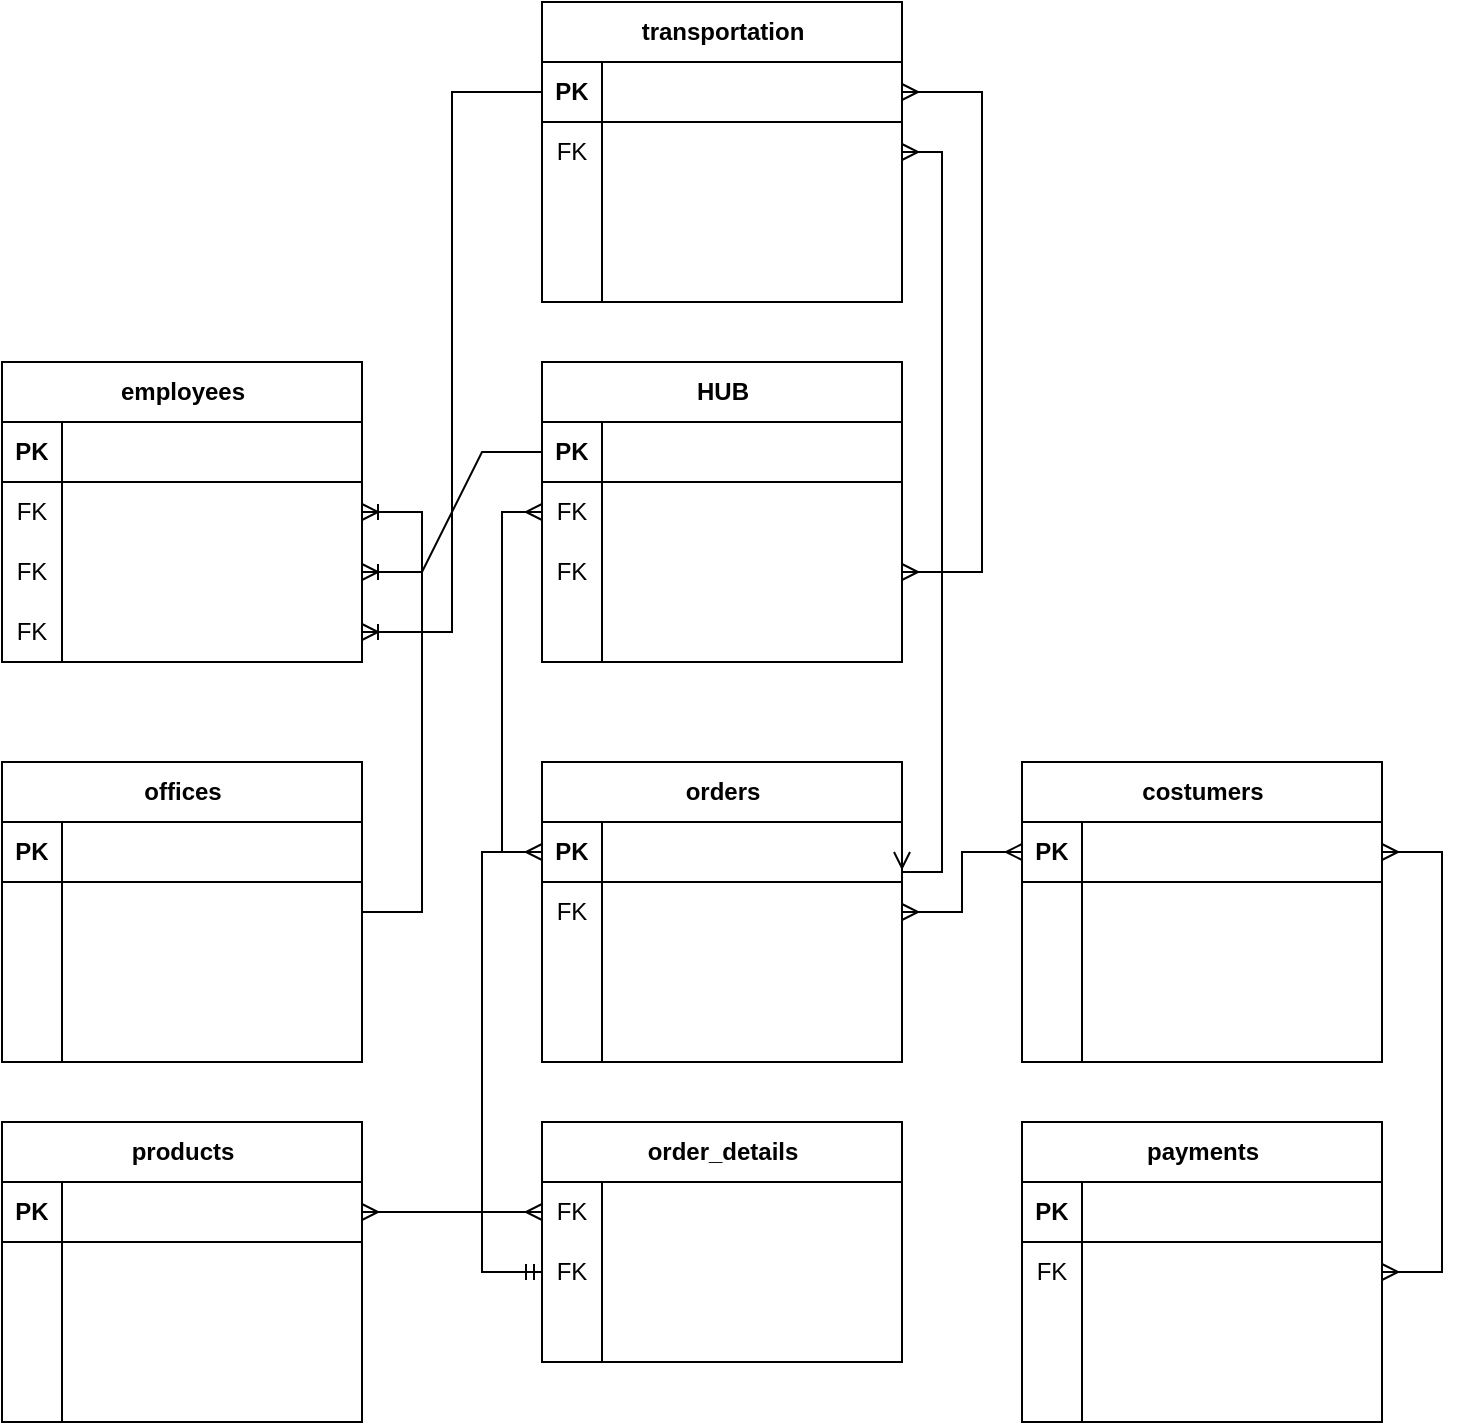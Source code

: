 <mxfile version="24.7.17" pages="7">
  <diagram name="Conceptual Data Models" id="kM39cvIR6S887FPFrlgq">
    <mxGraphModel dx="1245" dy="513" grid="1" gridSize="10" guides="1" tooltips="1" connect="1" arrows="1" fold="1" page="1" pageScale="1" pageWidth="1169" pageHeight="827" math="0" shadow="0">
      <root>
        <mxCell id="0" />
        <mxCell id="1" parent="0" />
        <mxCell id="NYUB3SwFvnzqJ9gMqgMH-1" value="products" style="shape=table;startSize=30;container=1;collapsible=1;childLayout=tableLayout;fixedRows=1;rowLines=0;fontStyle=1;align=center;resizeLast=1;html=1;" vertex="1" parent="1">
          <mxGeometry x="190" y="580" width="180" height="150" as="geometry" />
        </mxCell>
        <mxCell id="NYUB3SwFvnzqJ9gMqgMH-2" value="" style="shape=tableRow;horizontal=0;startSize=0;swimlaneHead=0;swimlaneBody=0;fillColor=none;collapsible=0;dropTarget=0;points=[[0,0.5],[1,0.5]];portConstraint=eastwest;top=0;left=0;right=0;bottom=1;" vertex="1" parent="NYUB3SwFvnzqJ9gMqgMH-1">
          <mxGeometry y="30" width="180" height="30" as="geometry" />
        </mxCell>
        <mxCell id="NYUB3SwFvnzqJ9gMqgMH-3" value="PK" style="shape=partialRectangle;connectable=0;fillColor=none;top=0;left=0;bottom=0;right=0;fontStyle=1;overflow=hidden;whiteSpace=wrap;html=1;" vertex="1" parent="NYUB3SwFvnzqJ9gMqgMH-2">
          <mxGeometry width="30" height="30" as="geometry">
            <mxRectangle width="30" height="30" as="alternateBounds" />
          </mxGeometry>
        </mxCell>
        <mxCell id="NYUB3SwFvnzqJ9gMqgMH-4" value="" style="shape=partialRectangle;connectable=0;fillColor=none;top=0;left=0;bottom=0;right=0;align=left;spacingLeft=6;fontStyle=5;overflow=hidden;whiteSpace=wrap;html=1;" vertex="1" parent="NYUB3SwFvnzqJ9gMqgMH-2">
          <mxGeometry x="30" width="150" height="30" as="geometry">
            <mxRectangle width="150" height="30" as="alternateBounds" />
          </mxGeometry>
        </mxCell>
        <mxCell id="NYUB3SwFvnzqJ9gMqgMH-5" value="" style="shape=tableRow;horizontal=0;startSize=0;swimlaneHead=0;swimlaneBody=0;fillColor=none;collapsible=0;dropTarget=0;points=[[0,0.5],[1,0.5]];portConstraint=eastwest;top=0;left=0;right=0;bottom=0;" vertex="1" parent="NYUB3SwFvnzqJ9gMqgMH-1">
          <mxGeometry y="60" width="180" height="30" as="geometry" />
        </mxCell>
        <mxCell id="NYUB3SwFvnzqJ9gMqgMH-6" value="" style="shape=partialRectangle;connectable=0;fillColor=none;top=0;left=0;bottom=0;right=0;editable=1;overflow=hidden;whiteSpace=wrap;html=1;" vertex="1" parent="NYUB3SwFvnzqJ9gMqgMH-5">
          <mxGeometry width="30" height="30" as="geometry">
            <mxRectangle width="30" height="30" as="alternateBounds" />
          </mxGeometry>
        </mxCell>
        <mxCell id="NYUB3SwFvnzqJ9gMqgMH-7" value="" style="shape=partialRectangle;connectable=0;fillColor=none;top=0;left=0;bottom=0;right=0;align=left;spacingLeft=6;overflow=hidden;whiteSpace=wrap;html=1;" vertex="1" parent="NYUB3SwFvnzqJ9gMqgMH-5">
          <mxGeometry x="30" width="150" height="30" as="geometry">
            <mxRectangle width="150" height="30" as="alternateBounds" />
          </mxGeometry>
        </mxCell>
        <mxCell id="NYUB3SwFvnzqJ9gMqgMH-8" value="" style="shape=tableRow;horizontal=0;startSize=0;swimlaneHead=0;swimlaneBody=0;fillColor=none;collapsible=0;dropTarget=0;points=[[0,0.5],[1,0.5]];portConstraint=eastwest;top=0;left=0;right=0;bottom=0;" vertex="1" parent="NYUB3SwFvnzqJ9gMqgMH-1">
          <mxGeometry y="90" width="180" height="30" as="geometry" />
        </mxCell>
        <mxCell id="NYUB3SwFvnzqJ9gMqgMH-9" value="" style="shape=partialRectangle;connectable=0;fillColor=none;top=0;left=0;bottom=0;right=0;editable=1;overflow=hidden;whiteSpace=wrap;html=1;" vertex="1" parent="NYUB3SwFvnzqJ9gMqgMH-8">
          <mxGeometry width="30" height="30" as="geometry">
            <mxRectangle width="30" height="30" as="alternateBounds" />
          </mxGeometry>
        </mxCell>
        <mxCell id="NYUB3SwFvnzqJ9gMqgMH-10" value="" style="shape=partialRectangle;connectable=0;fillColor=none;top=0;left=0;bottom=0;right=0;align=left;spacingLeft=6;overflow=hidden;whiteSpace=wrap;html=1;" vertex="1" parent="NYUB3SwFvnzqJ9gMqgMH-8">
          <mxGeometry x="30" width="150" height="30" as="geometry">
            <mxRectangle width="150" height="30" as="alternateBounds" />
          </mxGeometry>
        </mxCell>
        <mxCell id="NYUB3SwFvnzqJ9gMqgMH-11" value="" style="shape=tableRow;horizontal=0;startSize=0;swimlaneHead=0;swimlaneBody=0;fillColor=none;collapsible=0;dropTarget=0;points=[[0,0.5],[1,0.5]];portConstraint=eastwest;top=0;left=0;right=0;bottom=0;" vertex="1" parent="NYUB3SwFvnzqJ9gMqgMH-1">
          <mxGeometry y="120" width="180" height="30" as="geometry" />
        </mxCell>
        <mxCell id="NYUB3SwFvnzqJ9gMqgMH-12" value="" style="shape=partialRectangle;connectable=0;fillColor=none;top=0;left=0;bottom=0;right=0;editable=1;overflow=hidden;whiteSpace=wrap;html=1;" vertex="1" parent="NYUB3SwFvnzqJ9gMqgMH-11">
          <mxGeometry width="30" height="30" as="geometry">
            <mxRectangle width="30" height="30" as="alternateBounds" />
          </mxGeometry>
        </mxCell>
        <mxCell id="NYUB3SwFvnzqJ9gMqgMH-13" value="" style="shape=partialRectangle;connectable=0;fillColor=none;top=0;left=0;bottom=0;right=0;align=left;spacingLeft=6;overflow=hidden;whiteSpace=wrap;html=1;" vertex="1" parent="NYUB3SwFvnzqJ9gMqgMH-11">
          <mxGeometry x="30" width="150" height="30" as="geometry">
            <mxRectangle width="150" height="30" as="alternateBounds" />
          </mxGeometry>
        </mxCell>
        <mxCell id="NYUB3SwFvnzqJ9gMqgMH-14" value="costumers" style="shape=table;startSize=30;container=1;collapsible=1;childLayout=tableLayout;fixedRows=1;rowLines=0;fontStyle=1;align=center;resizeLast=1;html=1;" vertex="1" parent="1">
          <mxGeometry x="700" y="400" width="180" height="150" as="geometry" />
        </mxCell>
        <mxCell id="NYUB3SwFvnzqJ9gMqgMH-15" value="" style="shape=tableRow;horizontal=0;startSize=0;swimlaneHead=0;swimlaneBody=0;fillColor=none;collapsible=0;dropTarget=0;points=[[0,0.5],[1,0.5]];portConstraint=eastwest;top=0;left=0;right=0;bottom=1;" vertex="1" parent="NYUB3SwFvnzqJ9gMqgMH-14">
          <mxGeometry y="30" width="180" height="30" as="geometry" />
        </mxCell>
        <mxCell id="NYUB3SwFvnzqJ9gMqgMH-16" value="PK" style="shape=partialRectangle;connectable=0;fillColor=none;top=0;left=0;bottom=0;right=0;fontStyle=1;overflow=hidden;whiteSpace=wrap;html=1;" vertex="1" parent="NYUB3SwFvnzqJ9gMqgMH-15">
          <mxGeometry width="30" height="30" as="geometry">
            <mxRectangle width="30" height="30" as="alternateBounds" />
          </mxGeometry>
        </mxCell>
        <mxCell id="NYUB3SwFvnzqJ9gMqgMH-17" value="" style="shape=partialRectangle;connectable=0;fillColor=none;top=0;left=0;bottom=0;right=0;align=left;spacingLeft=6;fontStyle=5;overflow=hidden;whiteSpace=wrap;html=1;" vertex="1" parent="NYUB3SwFvnzqJ9gMqgMH-15">
          <mxGeometry x="30" width="150" height="30" as="geometry">
            <mxRectangle width="150" height="30" as="alternateBounds" />
          </mxGeometry>
        </mxCell>
        <mxCell id="NYUB3SwFvnzqJ9gMqgMH-18" value="" style="shape=tableRow;horizontal=0;startSize=0;swimlaneHead=0;swimlaneBody=0;fillColor=none;collapsible=0;dropTarget=0;points=[[0,0.5],[1,0.5]];portConstraint=eastwest;top=0;left=0;right=0;bottom=0;" vertex="1" parent="NYUB3SwFvnzqJ9gMqgMH-14">
          <mxGeometry y="60" width="180" height="30" as="geometry" />
        </mxCell>
        <mxCell id="NYUB3SwFvnzqJ9gMqgMH-19" value="" style="shape=partialRectangle;connectable=0;fillColor=none;top=0;left=0;bottom=0;right=0;editable=1;overflow=hidden;whiteSpace=wrap;html=1;" vertex="1" parent="NYUB3SwFvnzqJ9gMqgMH-18">
          <mxGeometry width="30" height="30" as="geometry">
            <mxRectangle width="30" height="30" as="alternateBounds" />
          </mxGeometry>
        </mxCell>
        <mxCell id="NYUB3SwFvnzqJ9gMqgMH-20" value="" style="shape=partialRectangle;connectable=0;fillColor=none;top=0;left=0;bottom=0;right=0;align=left;spacingLeft=6;overflow=hidden;whiteSpace=wrap;html=1;" vertex="1" parent="NYUB3SwFvnzqJ9gMqgMH-18">
          <mxGeometry x="30" width="150" height="30" as="geometry">
            <mxRectangle width="150" height="30" as="alternateBounds" />
          </mxGeometry>
        </mxCell>
        <mxCell id="NYUB3SwFvnzqJ9gMqgMH-21" value="" style="shape=tableRow;horizontal=0;startSize=0;swimlaneHead=0;swimlaneBody=0;fillColor=none;collapsible=0;dropTarget=0;points=[[0,0.5],[1,0.5]];portConstraint=eastwest;top=0;left=0;right=0;bottom=0;" vertex="1" parent="NYUB3SwFvnzqJ9gMqgMH-14">
          <mxGeometry y="90" width="180" height="30" as="geometry" />
        </mxCell>
        <mxCell id="NYUB3SwFvnzqJ9gMqgMH-22" value="" style="shape=partialRectangle;connectable=0;fillColor=none;top=0;left=0;bottom=0;right=0;editable=1;overflow=hidden;whiteSpace=wrap;html=1;" vertex="1" parent="NYUB3SwFvnzqJ9gMqgMH-21">
          <mxGeometry width="30" height="30" as="geometry">
            <mxRectangle width="30" height="30" as="alternateBounds" />
          </mxGeometry>
        </mxCell>
        <mxCell id="NYUB3SwFvnzqJ9gMqgMH-23" value="" style="shape=partialRectangle;connectable=0;fillColor=none;top=0;left=0;bottom=0;right=0;align=left;spacingLeft=6;overflow=hidden;whiteSpace=wrap;html=1;" vertex="1" parent="NYUB3SwFvnzqJ9gMqgMH-21">
          <mxGeometry x="30" width="150" height="30" as="geometry">
            <mxRectangle width="150" height="30" as="alternateBounds" />
          </mxGeometry>
        </mxCell>
        <mxCell id="NYUB3SwFvnzqJ9gMqgMH-24" value="" style="shape=tableRow;horizontal=0;startSize=0;swimlaneHead=0;swimlaneBody=0;fillColor=none;collapsible=0;dropTarget=0;points=[[0,0.5],[1,0.5]];portConstraint=eastwest;top=0;left=0;right=0;bottom=0;" vertex="1" parent="NYUB3SwFvnzqJ9gMqgMH-14">
          <mxGeometry y="120" width="180" height="30" as="geometry" />
        </mxCell>
        <mxCell id="NYUB3SwFvnzqJ9gMqgMH-25" value="" style="shape=partialRectangle;connectable=0;fillColor=none;top=0;left=0;bottom=0;right=0;editable=1;overflow=hidden;whiteSpace=wrap;html=1;" vertex="1" parent="NYUB3SwFvnzqJ9gMqgMH-24">
          <mxGeometry width="30" height="30" as="geometry">
            <mxRectangle width="30" height="30" as="alternateBounds" />
          </mxGeometry>
        </mxCell>
        <mxCell id="NYUB3SwFvnzqJ9gMqgMH-26" value="" style="shape=partialRectangle;connectable=0;fillColor=none;top=0;left=0;bottom=0;right=0;align=left;spacingLeft=6;overflow=hidden;whiteSpace=wrap;html=1;" vertex="1" parent="NYUB3SwFvnzqJ9gMqgMH-24">
          <mxGeometry x="30" width="150" height="30" as="geometry">
            <mxRectangle width="150" height="30" as="alternateBounds" />
          </mxGeometry>
        </mxCell>
        <mxCell id="NYUB3SwFvnzqJ9gMqgMH-27" value="employees" style="shape=table;startSize=30;container=1;collapsible=1;childLayout=tableLayout;fixedRows=1;rowLines=0;fontStyle=1;align=center;resizeLast=1;html=1;" vertex="1" parent="1">
          <mxGeometry x="190" y="200" width="180" height="150" as="geometry" />
        </mxCell>
        <mxCell id="NYUB3SwFvnzqJ9gMqgMH-28" value="" style="shape=tableRow;horizontal=0;startSize=0;swimlaneHead=0;swimlaneBody=0;fillColor=none;collapsible=0;dropTarget=0;points=[[0,0.5],[1,0.5]];portConstraint=eastwest;top=0;left=0;right=0;bottom=1;" vertex="1" parent="NYUB3SwFvnzqJ9gMqgMH-27">
          <mxGeometry y="30" width="180" height="30" as="geometry" />
        </mxCell>
        <mxCell id="NYUB3SwFvnzqJ9gMqgMH-29" value="PK" style="shape=partialRectangle;connectable=0;fillColor=none;top=0;left=0;bottom=0;right=0;fontStyle=1;overflow=hidden;whiteSpace=wrap;html=1;" vertex="1" parent="NYUB3SwFvnzqJ9gMqgMH-28">
          <mxGeometry width="30" height="30" as="geometry">
            <mxRectangle width="30" height="30" as="alternateBounds" />
          </mxGeometry>
        </mxCell>
        <mxCell id="NYUB3SwFvnzqJ9gMqgMH-30" value="" style="shape=partialRectangle;connectable=0;fillColor=none;top=0;left=0;bottom=0;right=0;align=left;spacingLeft=6;fontStyle=5;overflow=hidden;whiteSpace=wrap;html=1;" vertex="1" parent="NYUB3SwFvnzqJ9gMqgMH-28">
          <mxGeometry x="30" width="150" height="30" as="geometry">
            <mxRectangle width="150" height="30" as="alternateBounds" />
          </mxGeometry>
        </mxCell>
        <mxCell id="NYUB3SwFvnzqJ9gMqgMH-31" value="" style="shape=tableRow;horizontal=0;startSize=0;swimlaneHead=0;swimlaneBody=0;fillColor=none;collapsible=0;dropTarget=0;points=[[0,0.5],[1,0.5]];portConstraint=eastwest;top=0;left=0;right=0;bottom=0;" vertex="1" parent="NYUB3SwFvnzqJ9gMqgMH-27">
          <mxGeometry y="60" width="180" height="30" as="geometry" />
        </mxCell>
        <mxCell id="NYUB3SwFvnzqJ9gMqgMH-32" value="FK" style="shape=partialRectangle;connectable=0;fillColor=none;top=0;left=0;bottom=0;right=0;editable=1;overflow=hidden;whiteSpace=wrap;html=1;" vertex="1" parent="NYUB3SwFvnzqJ9gMqgMH-31">
          <mxGeometry width="30" height="30" as="geometry">
            <mxRectangle width="30" height="30" as="alternateBounds" />
          </mxGeometry>
        </mxCell>
        <mxCell id="NYUB3SwFvnzqJ9gMqgMH-33" value="" style="shape=partialRectangle;connectable=0;fillColor=none;top=0;left=0;bottom=0;right=0;align=left;spacingLeft=6;overflow=hidden;whiteSpace=wrap;html=1;" vertex="1" parent="NYUB3SwFvnzqJ9gMqgMH-31">
          <mxGeometry x="30" width="150" height="30" as="geometry">
            <mxRectangle width="150" height="30" as="alternateBounds" />
          </mxGeometry>
        </mxCell>
        <mxCell id="NYUB3SwFvnzqJ9gMqgMH-34" value="" style="shape=tableRow;horizontal=0;startSize=0;swimlaneHead=0;swimlaneBody=0;fillColor=none;collapsible=0;dropTarget=0;points=[[0,0.5],[1,0.5]];portConstraint=eastwest;top=0;left=0;right=0;bottom=0;" vertex="1" parent="NYUB3SwFvnzqJ9gMqgMH-27">
          <mxGeometry y="90" width="180" height="30" as="geometry" />
        </mxCell>
        <mxCell id="NYUB3SwFvnzqJ9gMqgMH-35" value="FK" style="shape=partialRectangle;connectable=0;fillColor=none;top=0;left=0;bottom=0;right=0;editable=1;overflow=hidden;whiteSpace=wrap;html=1;" vertex="1" parent="NYUB3SwFvnzqJ9gMqgMH-34">
          <mxGeometry width="30" height="30" as="geometry">
            <mxRectangle width="30" height="30" as="alternateBounds" />
          </mxGeometry>
        </mxCell>
        <mxCell id="NYUB3SwFvnzqJ9gMqgMH-36" value="" style="shape=partialRectangle;connectable=0;fillColor=none;top=0;left=0;bottom=0;right=0;align=left;spacingLeft=6;overflow=hidden;whiteSpace=wrap;html=1;" vertex="1" parent="NYUB3SwFvnzqJ9gMqgMH-34">
          <mxGeometry x="30" width="150" height="30" as="geometry">
            <mxRectangle width="150" height="30" as="alternateBounds" />
          </mxGeometry>
        </mxCell>
        <mxCell id="NYUB3SwFvnzqJ9gMqgMH-37" value="" style="shape=tableRow;horizontal=0;startSize=0;swimlaneHead=0;swimlaneBody=0;fillColor=none;collapsible=0;dropTarget=0;points=[[0,0.5],[1,0.5]];portConstraint=eastwest;top=0;left=0;right=0;bottom=0;" vertex="1" parent="NYUB3SwFvnzqJ9gMqgMH-27">
          <mxGeometry y="120" width="180" height="30" as="geometry" />
        </mxCell>
        <mxCell id="NYUB3SwFvnzqJ9gMqgMH-38" value="FK" style="shape=partialRectangle;connectable=0;fillColor=none;top=0;left=0;bottom=0;right=0;editable=1;overflow=hidden;whiteSpace=wrap;html=1;" vertex="1" parent="NYUB3SwFvnzqJ9gMqgMH-37">
          <mxGeometry width="30" height="30" as="geometry">
            <mxRectangle width="30" height="30" as="alternateBounds" />
          </mxGeometry>
        </mxCell>
        <mxCell id="NYUB3SwFvnzqJ9gMqgMH-39" value="" style="shape=partialRectangle;connectable=0;fillColor=none;top=0;left=0;bottom=0;right=0;align=left;spacingLeft=6;overflow=hidden;whiteSpace=wrap;html=1;" vertex="1" parent="NYUB3SwFvnzqJ9gMqgMH-37">
          <mxGeometry x="30" width="150" height="30" as="geometry">
            <mxRectangle width="150" height="30" as="alternateBounds" />
          </mxGeometry>
        </mxCell>
        <mxCell id="NYUB3SwFvnzqJ9gMqgMH-40" value="offices" style="shape=table;startSize=30;container=1;collapsible=1;childLayout=tableLayout;fixedRows=1;rowLines=0;fontStyle=1;align=center;resizeLast=1;html=1;" vertex="1" parent="1">
          <mxGeometry x="190" y="400" width="180" height="150" as="geometry" />
        </mxCell>
        <mxCell id="NYUB3SwFvnzqJ9gMqgMH-41" value="" style="shape=tableRow;horizontal=0;startSize=0;swimlaneHead=0;swimlaneBody=0;fillColor=none;collapsible=0;dropTarget=0;points=[[0,0.5],[1,0.5]];portConstraint=eastwest;top=0;left=0;right=0;bottom=1;" vertex="1" parent="NYUB3SwFvnzqJ9gMqgMH-40">
          <mxGeometry y="30" width="180" height="30" as="geometry" />
        </mxCell>
        <mxCell id="NYUB3SwFvnzqJ9gMqgMH-42" value="PK" style="shape=partialRectangle;connectable=0;fillColor=none;top=0;left=0;bottom=0;right=0;fontStyle=1;overflow=hidden;whiteSpace=wrap;html=1;" vertex="1" parent="NYUB3SwFvnzqJ9gMqgMH-41">
          <mxGeometry width="30" height="30" as="geometry">
            <mxRectangle width="30" height="30" as="alternateBounds" />
          </mxGeometry>
        </mxCell>
        <mxCell id="NYUB3SwFvnzqJ9gMqgMH-43" value="" style="shape=partialRectangle;connectable=0;fillColor=none;top=0;left=0;bottom=0;right=0;align=left;spacingLeft=6;fontStyle=5;overflow=hidden;whiteSpace=wrap;html=1;" vertex="1" parent="NYUB3SwFvnzqJ9gMqgMH-41">
          <mxGeometry x="30" width="150" height="30" as="geometry">
            <mxRectangle width="150" height="30" as="alternateBounds" />
          </mxGeometry>
        </mxCell>
        <mxCell id="NYUB3SwFvnzqJ9gMqgMH-44" value="" style="shape=tableRow;horizontal=0;startSize=0;swimlaneHead=0;swimlaneBody=0;fillColor=none;collapsible=0;dropTarget=0;points=[[0,0.5],[1,0.5]];portConstraint=eastwest;top=0;left=0;right=0;bottom=0;" vertex="1" parent="NYUB3SwFvnzqJ9gMqgMH-40">
          <mxGeometry y="60" width="180" height="30" as="geometry" />
        </mxCell>
        <mxCell id="NYUB3SwFvnzqJ9gMqgMH-45" value="" style="shape=partialRectangle;connectable=0;fillColor=none;top=0;left=0;bottom=0;right=0;editable=1;overflow=hidden;whiteSpace=wrap;html=1;" vertex="1" parent="NYUB3SwFvnzqJ9gMqgMH-44">
          <mxGeometry width="30" height="30" as="geometry">
            <mxRectangle width="30" height="30" as="alternateBounds" />
          </mxGeometry>
        </mxCell>
        <mxCell id="NYUB3SwFvnzqJ9gMqgMH-46" value="" style="shape=partialRectangle;connectable=0;fillColor=none;top=0;left=0;bottom=0;right=0;align=left;spacingLeft=6;overflow=hidden;whiteSpace=wrap;html=1;" vertex="1" parent="NYUB3SwFvnzqJ9gMqgMH-44">
          <mxGeometry x="30" width="150" height="30" as="geometry">
            <mxRectangle width="150" height="30" as="alternateBounds" />
          </mxGeometry>
        </mxCell>
        <mxCell id="NYUB3SwFvnzqJ9gMqgMH-47" value="" style="shape=tableRow;horizontal=0;startSize=0;swimlaneHead=0;swimlaneBody=0;fillColor=none;collapsible=0;dropTarget=0;points=[[0,0.5],[1,0.5]];portConstraint=eastwest;top=0;left=0;right=0;bottom=0;" vertex="1" parent="NYUB3SwFvnzqJ9gMqgMH-40">
          <mxGeometry y="90" width="180" height="30" as="geometry" />
        </mxCell>
        <mxCell id="NYUB3SwFvnzqJ9gMqgMH-48" value="" style="shape=partialRectangle;connectable=0;fillColor=none;top=0;left=0;bottom=0;right=0;editable=1;overflow=hidden;whiteSpace=wrap;html=1;" vertex="1" parent="NYUB3SwFvnzqJ9gMqgMH-47">
          <mxGeometry width="30" height="30" as="geometry">
            <mxRectangle width="30" height="30" as="alternateBounds" />
          </mxGeometry>
        </mxCell>
        <mxCell id="NYUB3SwFvnzqJ9gMqgMH-49" value="" style="shape=partialRectangle;connectable=0;fillColor=none;top=0;left=0;bottom=0;right=0;align=left;spacingLeft=6;overflow=hidden;whiteSpace=wrap;html=1;" vertex="1" parent="NYUB3SwFvnzqJ9gMqgMH-47">
          <mxGeometry x="30" width="150" height="30" as="geometry">
            <mxRectangle width="150" height="30" as="alternateBounds" />
          </mxGeometry>
        </mxCell>
        <mxCell id="NYUB3SwFvnzqJ9gMqgMH-50" value="" style="shape=tableRow;horizontal=0;startSize=0;swimlaneHead=0;swimlaneBody=0;fillColor=none;collapsible=0;dropTarget=0;points=[[0,0.5],[1,0.5]];portConstraint=eastwest;top=0;left=0;right=0;bottom=0;" vertex="1" parent="NYUB3SwFvnzqJ9gMqgMH-40">
          <mxGeometry y="120" width="180" height="30" as="geometry" />
        </mxCell>
        <mxCell id="NYUB3SwFvnzqJ9gMqgMH-51" value="" style="shape=partialRectangle;connectable=0;fillColor=none;top=0;left=0;bottom=0;right=0;editable=1;overflow=hidden;whiteSpace=wrap;html=1;" vertex="1" parent="NYUB3SwFvnzqJ9gMqgMH-50">
          <mxGeometry width="30" height="30" as="geometry">
            <mxRectangle width="30" height="30" as="alternateBounds" />
          </mxGeometry>
        </mxCell>
        <mxCell id="NYUB3SwFvnzqJ9gMqgMH-52" value="" style="shape=partialRectangle;connectable=0;fillColor=none;top=0;left=0;bottom=0;right=0;align=left;spacingLeft=6;overflow=hidden;whiteSpace=wrap;html=1;" vertex="1" parent="NYUB3SwFvnzqJ9gMqgMH-50">
          <mxGeometry x="30" width="150" height="30" as="geometry">
            <mxRectangle width="150" height="30" as="alternateBounds" />
          </mxGeometry>
        </mxCell>
        <mxCell id="NYUB3SwFvnzqJ9gMqgMH-53" value="orders" style="shape=table;startSize=30;container=1;collapsible=1;childLayout=tableLayout;fixedRows=1;rowLines=0;fontStyle=1;align=center;resizeLast=1;html=1;" vertex="1" parent="1">
          <mxGeometry x="460" y="400" width="180" height="150" as="geometry" />
        </mxCell>
        <mxCell id="NYUB3SwFvnzqJ9gMqgMH-54" value="" style="shape=tableRow;horizontal=0;startSize=0;swimlaneHead=0;swimlaneBody=0;fillColor=none;collapsible=0;dropTarget=0;points=[[0,0.5],[1,0.5]];portConstraint=eastwest;top=0;left=0;right=0;bottom=1;" vertex="1" parent="NYUB3SwFvnzqJ9gMqgMH-53">
          <mxGeometry y="30" width="180" height="30" as="geometry" />
        </mxCell>
        <mxCell id="NYUB3SwFvnzqJ9gMqgMH-55" value="PK" style="shape=partialRectangle;connectable=0;fillColor=none;top=0;left=0;bottom=0;right=0;fontStyle=1;overflow=hidden;whiteSpace=wrap;html=1;" vertex="1" parent="NYUB3SwFvnzqJ9gMqgMH-54">
          <mxGeometry width="30" height="30" as="geometry">
            <mxRectangle width="30" height="30" as="alternateBounds" />
          </mxGeometry>
        </mxCell>
        <mxCell id="NYUB3SwFvnzqJ9gMqgMH-56" value="" style="shape=partialRectangle;connectable=0;fillColor=none;top=0;left=0;bottom=0;right=0;align=left;spacingLeft=6;fontStyle=5;overflow=hidden;whiteSpace=wrap;html=1;" vertex="1" parent="NYUB3SwFvnzqJ9gMqgMH-54">
          <mxGeometry x="30" width="150" height="30" as="geometry">
            <mxRectangle width="150" height="30" as="alternateBounds" />
          </mxGeometry>
        </mxCell>
        <mxCell id="NYUB3SwFvnzqJ9gMqgMH-57" value="" style="shape=tableRow;horizontal=0;startSize=0;swimlaneHead=0;swimlaneBody=0;fillColor=none;collapsible=0;dropTarget=0;points=[[0,0.5],[1,0.5]];portConstraint=eastwest;top=0;left=0;right=0;bottom=0;" vertex="1" parent="NYUB3SwFvnzqJ9gMqgMH-53">
          <mxGeometry y="60" width="180" height="30" as="geometry" />
        </mxCell>
        <mxCell id="NYUB3SwFvnzqJ9gMqgMH-58" value="FK" style="shape=partialRectangle;connectable=0;fillColor=none;top=0;left=0;bottom=0;right=0;editable=1;overflow=hidden;whiteSpace=wrap;html=1;" vertex="1" parent="NYUB3SwFvnzqJ9gMqgMH-57">
          <mxGeometry width="30" height="30" as="geometry">
            <mxRectangle width="30" height="30" as="alternateBounds" />
          </mxGeometry>
        </mxCell>
        <mxCell id="NYUB3SwFvnzqJ9gMqgMH-59" value="" style="shape=partialRectangle;connectable=0;fillColor=none;top=0;left=0;bottom=0;right=0;align=left;spacingLeft=6;overflow=hidden;whiteSpace=wrap;html=1;" vertex="1" parent="NYUB3SwFvnzqJ9gMqgMH-57">
          <mxGeometry x="30" width="150" height="30" as="geometry">
            <mxRectangle width="150" height="30" as="alternateBounds" />
          </mxGeometry>
        </mxCell>
        <mxCell id="NYUB3SwFvnzqJ9gMqgMH-60" value="" style="shape=tableRow;horizontal=0;startSize=0;swimlaneHead=0;swimlaneBody=0;fillColor=none;collapsible=0;dropTarget=0;points=[[0,0.5],[1,0.5]];portConstraint=eastwest;top=0;left=0;right=0;bottom=0;" vertex="1" parent="NYUB3SwFvnzqJ9gMqgMH-53">
          <mxGeometry y="90" width="180" height="30" as="geometry" />
        </mxCell>
        <mxCell id="NYUB3SwFvnzqJ9gMqgMH-61" value="" style="shape=partialRectangle;connectable=0;fillColor=none;top=0;left=0;bottom=0;right=0;editable=1;overflow=hidden;whiteSpace=wrap;html=1;" vertex="1" parent="NYUB3SwFvnzqJ9gMqgMH-60">
          <mxGeometry width="30" height="30" as="geometry">
            <mxRectangle width="30" height="30" as="alternateBounds" />
          </mxGeometry>
        </mxCell>
        <mxCell id="NYUB3SwFvnzqJ9gMqgMH-62" value="" style="shape=partialRectangle;connectable=0;fillColor=none;top=0;left=0;bottom=0;right=0;align=left;spacingLeft=6;overflow=hidden;whiteSpace=wrap;html=1;" vertex="1" parent="NYUB3SwFvnzqJ9gMqgMH-60">
          <mxGeometry x="30" width="150" height="30" as="geometry">
            <mxRectangle width="150" height="30" as="alternateBounds" />
          </mxGeometry>
        </mxCell>
        <mxCell id="NYUB3SwFvnzqJ9gMqgMH-63" value="" style="shape=tableRow;horizontal=0;startSize=0;swimlaneHead=0;swimlaneBody=0;fillColor=none;collapsible=0;dropTarget=0;points=[[0,0.5],[1,0.5]];portConstraint=eastwest;top=0;left=0;right=0;bottom=0;" vertex="1" parent="NYUB3SwFvnzqJ9gMqgMH-53">
          <mxGeometry y="120" width="180" height="30" as="geometry" />
        </mxCell>
        <mxCell id="NYUB3SwFvnzqJ9gMqgMH-64" value="" style="shape=partialRectangle;connectable=0;fillColor=none;top=0;left=0;bottom=0;right=0;editable=1;overflow=hidden;whiteSpace=wrap;html=1;" vertex="1" parent="NYUB3SwFvnzqJ9gMqgMH-63">
          <mxGeometry width="30" height="30" as="geometry">
            <mxRectangle width="30" height="30" as="alternateBounds" />
          </mxGeometry>
        </mxCell>
        <mxCell id="NYUB3SwFvnzqJ9gMqgMH-65" value="" style="shape=partialRectangle;connectable=0;fillColor=none;top=0;left=0;bottom=0;right=0;align=left;spacingLeft=6;overflow=hidden;whiteSpace=wrap;html=1;" vertex="1" parent="NYUB3SwFvnzqJ9gMqgMH-63">
          <mxGeometry x="30" width="150" height="30" as="geometry">
            <mxRectangle width="150" height="30" as="alternateBounds" />
          </mxGeometry>
        </mxCell>
        <mxCell id="NYUB3SwFvnzqJ9gMqgMH-66" value="order_details" style="shape=table;startSize=30;container=1;collapsible=1;childLayout=tableLayout;fixedRows=1;rowLines=0;fontStyle=1;align=center;resizeLast=1;html=1;" vertex="1" parent="1">
          <mxGeometry x="460" y="580" width="180" height="120" as="geometry" />
        </mxCell>
        <mxCell id="NYUB3SwFvnzqJ9gMqgMH-70" value="" style="shape=tableRow;horizontal=0;startSize=0;swimlaneHead=0;swimlaneBody=0;fillColor=none;collapsible=0;dropTarget=0;points=[[0,0.5],[1,0.5]];portConstraint=eastwest;top=0;left=0;right=0;bottom=0;" vertex="1" parent="NYUB3SwFvnzqJ9gMqgMH-66">
          <mxGeometry y="30" width="180" height="30" as="geometry" />
        </mxCell>
        <mxCell id="NYUB3SwFvnzqJ9gMqgMH-71" value="FK" style="shape=partialRectangle;connectable=0;fillColor=none;top=0;left=0;bottom=0;right=0;editable=1;overflow=hidden;whiteSpace=wrap;html=1;" vertex="1" parent="NYUB3SwFvnzqJ9gMqgMH-70">
          <mxGeometry width="30" height="30" as="geometry">
            <mxRectangle width="30" height="30" as="alternateBounds" />
          </mxGeometry>
        </mxCell>
        <mxCell id="NYUB3SwFvnzqJ9gMqgMH-72" value="" style="shape=partialRectangle;connectable=0;fillColor=none;top=0;left=0;bottom=0;right=0;align=left;spacingLeft=6;overflow=hidden;whiteSpace=wrap;html=1;" vertex="1" parent="NYUB3SwFvnzqJ9gMqgMH-70">
          <mxGeometry x="30" width="150" height="30" as="geometry">
            <mxRectangle width="150" height="30" as="alternateBounds" />
          </mxGeometry>
        </mxCell>
        <mxCell id="NYUB3SwFvnzqJ9gMqgMH-73" value="" style="shape=tableRow;horizontal=0;startSize=0;swimlaneHead=0;swimlaneBody=0;fillColor=none;collapsible=0;dropTarget=0;points=[[0,0.5],[1,0.5]];portConstraint=eastwest;top=0;left=0;right=0;bottom=0;" vertex="1" parent="NYUB3SwFvnzqJ9gMqgMH-66">
          <mxGeometry y="60" width="180" height="30" as="geometry" />
        </mxCell>
        <mxCell id="NYUB3SwFvnzqJ9gMqgMH-74" value="FK" style="shape=partialRectangle;connectable=0;fillColor=none;top=0;left=0;bottom=0;right=0;editable=1;overflow=hidden;whiteSpace=wrap;html=1;" vertex="1" parent="NYUB3SwFvnzqJ9gMqgMH-73">
          <mxGeometry width="30" height="30" as="geometry">
            <mxRectangle width="30" height="30" as="alternateBounds" />
          </mxGeometry>
        </mxCell>
        <mxCell id="NYUB3SwFvnzqJ9gMqgMH-75" value="" style="shape=partialRectangle;connectable=0;fillColor=none;top=0;left=0;bottom=0;right=0;align=left;spacingLeft=6;overflow=hidden;whiteSpace=wrap;html=1;" vertex="1" parent="NYUB3SwFvnzqJ9gMqgMH-73">
          <mxGeometry x="30" width="150" height="30" as="geometry">
            <mxRectangle width="150" height="30" as="alternateBounds" />
          </mxGeometry>
        </mxCell>
        <mxCell id="NYUB3SwFvnzqJ9gMqgMH-76" value="" style="shape=tableRow;horizontal=0;startSize=0;swimlaneHead=0;swimlaneBody=0;fillColor=none;collapsible=0;dropTarget=0;points=[[0,0.5],[1,0.5]];portConstraint=eastwest;top=0;left=0;right=0;bottom=0;" vertex="1" parent="NYUB3SwFvnzqJ9gMqgMH-66">
          <mxGeometry y="90" width="180" height="30" as="geometry" />
        </mxCell>
        <mxCell id="NYUB3SwFvnzqJ9gMqgMH-77" value="" style="shape=partialRectangle;connectable=0;fillColor=none;top=0;left=0;bottom=0;right=0;editable=1;overflow=hidden;whiteSpace=wrap;html=1;" vertex="1" parent="NYUB3SwFvnzqJ9gMqgMH-76">
          <mxGeometry width="30" height="30" as="geometry">
            <mxRectangle width="30" height="30" as="alternateBounds" />
          </mxGeometry>
        </mxCell>
        <mxCell id="NYUB3SwFvnzqJ9gMqgMH-78" value="" style="shape=partialRectangle;connectable=0;fillColor=none;top=0;left=0;bottom=0;right=0;align=left;spacingLeft=6;overflow=hidden;whiteSpace=wrap;html=1;" vertex="1" parent="NYUB3SwFvnzqJ9gMqgMH-76">
          <mxGeometry x="30" width="150" height="30" as="geometry">
            <mxRectangle width="150" height="30" as="alternateBounds" />
          </mxGeometry>
        </mxCell>
        <mxCell id="NYUB3SwFvnzqJ9gMqgMH-79" value="payments" style="shape=table;startSize=30;container=1;collapsible=1;childLayout=tableLayout;fixedRows=1;rowLines=0;fontStyle=1;align=center;resizeLast=1;html=1;" vertex="1" parent="1">
          <mxGeometry x="700" y="580" width="180" height="150" as="geometry" />
        </mxCell>
        <mxCell id="NYUB3SwFvnzqJ9gMqgMH-80" value="" style="shape=tableRow;horizontal=0;startSize=0;swimlaneHead=0;swimlaneBody=0;fillColor=none;collapsible=0;dropTarget=0;points=[[0,0.5],[1,0.5]];portConstraint=eastwest;top=0;left=0;right=0;bottom=1;" vertex="1" parent="NYUB3SwFvnzqJ9gMqgMH-79">
          <mxGeometry y="30" width="180" height="30" as="geometry" />
        </mxCell>
        <mxCell id="NYUB3SwFvnzqJ9gMqgMH-81" value="PK" style="shape=partialRectangle;connectable=0;fillColor=none;top=0;left=0;bottom=0;right=0;fontStyle=1;overflow=hidden;whiteSpace=wrap;html=1;" vertex="1" parent="NYUB3SwFvnzqJ9gMqgMH-80">
          <mxGeometry width="30" height="30" as="geometry">
            <mxRectangle width="30" height="30" as="alternateBounds" />
          </mxGeometry>
        </mxCell>
        <mxCell id="NYUB3SwFvnzqJ9gMqgMH-82" value="" style="shape=partialRectangle;connectable=0;fillColor=none;top=0;left=0;bottom=0;right=0;align=left;spacingLeft=6;fontStyle=5;overflow=hidden;whiteSpace=wrap;html=1;" vertex="1" parent="NYUB3SwFvnzqJ9gMqgMH-80">
          <mxGeometry x="30" width="150" height="30" as="geometry">
            <mxRectangle width="150" height="30" as="alternateBounds" />
          </mxGeometry>
        </mxCell>
        <mxCell id="NYUB3SwFvnzqJ9gMqgMH-83" value="" style="shape=tableRow;horizontal=0;startSize=0;swimlaneHead=0;swimlaneBody=0;fillColor=none;collapsible=0;dropTarget=0;points=[[0,0.5],[1,0.5]];portConstraint=eastwest;top=0;left=0;right=0;bottom=0;" vertex="1" parent="NYUB3SwFvnzqJ9gMqgMH-79">
          <mxGeometry y="60" width="180" height="30" as="geometry" />
        </mxCell>
        <mxCell id="NYUB3SwFvnzqJ9gMqgMH-84" value="FK" style="shape=partialRectangle;connectable=0;fillColor=none;top=0;left=0;bottom=0;right=0;editable=1;overflow=hidden;whiteSpace=wrap;html=1;" vertex="1" parent="NYUB3SwFvnzqJ9gMqgMH-83">
          <mxGeometry width="30" height="30" as="geometry">
            <mxRectangle width="30" height="30" as="alternateBounds" />
          </mxGeometry>
        </mxCell>
        <mxCell id="NYUB3SwFvnzqJ9gMqgMH-85" value="" style="shape=partialRectangle;connectable=0;fillColor=none;top=0;left=0;bottom=0;right=0;align=left;spacingLeft=6;overflow=hidden;whiteSpace=wrap;html=1;" vertex="1" parent="NYUB3SwFvnzqJ9gMqgMH-83">
          <mxGeometry x="30" width="150" height="30" as="geometry">
            <mxRectangle width="150" height="30" as="alternateBounds" />
          </mxGeometry>
        </mxCell>
        <mxCell id="NYUB3SwFvnzqJ9gMqgMH-86" value="" style="shape=tableRow;horizontal=0;startSize=0;swimlaneHead=0;swimlaneBody=0;fillColor=none;collapsible=0;dropTarget=0;points=[[0,0.5],[1,0.5]];portConstraint=eastwest;top=0;left=0;right=0;bottom=0;" vertex="1" parent="NYUB3SwFvnzqJ9gMqgMH-79">
          <mxGeometry y="90" width="180" height="30" as="geometry" />
        </mxCell>
        <mxCell id="NYUB3SwFvnzqJ9gMqgMH-87" value="" style="shape=partialRectangle;connectable=0;fillColor=none;top=0;left=0;bottom=0;right=0;editable=1;overflow=hidden;whiteSpace=wrap;html=1;" vertex="1" parent="NYUB3SwFvnzqJ9gMqgMH-86">
          <mxGeometry width="30" height="30" as="geometry">
            <mxRectangle width="30" height="30" as="alternateBounds" />
          </mxGeometry>
        </mxCell>
        <mxCell id="NYUB3SwFvnzqJ9gMqgMH-88" value="" style="shape=partialRectangle;connectable=0;fillColor=none;top=0;left=0;bottom=0;right=0;align=left;spacingLeft=6;overflow=hidden;whiteSpace=wrap;html=1;" vertex="1" parent="NYUB3SwFvnzqJ9gMqgMH-86">
          <mxGeometry x="30" width="150" height="30" as="geometry">
            <mxRectangle width="150" height="30" as="alternateBounds" />
          </mxGeometry>
        </mxCell>
        <mxCell id="NYUB3SwFvnzqJ9gMqgMH-89" value="" style="shape=tableRow;horizontal=0;startSize=0;swimlaneHead=0;swimlaneBody=0;fillColor=none;collapsible=0;dropTarget=0;points=[[0,0.5],[1,0.5]];portConstraint=eastwest;top=0;left=0;right=0;bottom=0;" vertex="1" parent="NYUB3SwFvnzqJ9gMqgMH-79">
          <mxGeometry y="120" width="180" height="30" as="geometry" />
        </mxCell>
        <mxCell id="NYUB3SwFvnzqJ9gMqgMH-90" value="" style="shape=partialRectangle;connectable=0;fillColor=none;top=0;left=0;bottom=0;right=0;editable=1;overflow=hidden;whiteSpace=wrap;html=1;" vertex="1" parent="NYUB3SwFvnzqJ9gMqgMH-89">
          <mxGeometry width="30" height="30" as="geometry">
            <mxRectangle width="30" height="30" as="alternateBounds" />
          </mxGeometry>
        </mxCell>
        <mxCell id="NYUB3SwFvnzqJ9gMqgMH-91" value="" style="shape=partialRectangle;connectable=0;fillColor=none;top=0;left=0;bottom=0;right=0;align=left;spacingLeft=6;overflow=hidden;whiteSpace=wrap;html=1;" vertex="1" parent="NYUB3SwFvnzqJ9gMqgMH-89">
          <mxGeometry x="30" width="150" height="30" as="geometry">
            <mxRectangle width="150" height="30" as="alternateBounds" />
          </mxGeometry>
        </mxCell>
        <mxCell id="NYUB3SwFvnzqJ9gMqgMH-105" value="HUB" style="shape=table;startSize=30;container=1;collapsible=1;childLayout=tableLayout;fixedRows=1;rowLines=0;fontStyle=1;align=center;resizeLast=1;html=1;" vertex="1" parent="1">
          <mxGeometry x="460" y="200" width="180" height="150" as="geometry" />
        </mxCell>
        <mxCell id="NYUB3SwFvnzqJ9gMqgMH-106" value="" style="shape=tableRow;horizontal=0;startSize=0;swimlaneHead=0;swimlaneBody=0;fillColor=none;collapsible=0;dropTarget=0;points=[[0,0.5],[1,0.5]];portConstraint=eastwest;top=0;left=0;right=0;bottom=1;" vertex="1" parent="NYUB3SwFvnzqJ9gMqgMH-105">
          <mxGeometry y="30" width="180" height="30" as="geometry" />
        </mxCell>
        <mxCell id="NYUB3SwFvnzqJ9gMqgMH-107" value="PK" style="shape=partialRectangle;connectable=0;fillColor=none;top=0;left=0;bottom=0;right=0;fontStyle=1;overflow=hidden;whiteSpace=wrap;html=1;" vertex="1" parent="NYUB3SwFvnzqJ9gMqgMH-106">
          <mxGeometry width="30" height="30" as="geometry">
            <mxRectangle width="30" height="30" as="alternateBounds" />
          </mxGeometry>
        </mxCell>
        <mxCell id="NYUB3SwFvnzqJ9gMqgMH-108" value="" style="shape=partialRectangle;connectable=0;fillColor=none;top=0;left=0;bottom=0;right=0;align=left;spacingLeft=6;fontStyle=5;overflow=hidden;whiteSpace=wrap;html=1;" vertex="1" parent="NYUB3SwFvnzqJ9gMqgMH-106">
          <mxGeometry x="30" width="150" height="30" as="geometry">
            <mxRectangle width="150" height="30" as="alternateBounds" />
          </mxGeometry>
        </mxCell>
        <mxCell id="NYUB3SwFvnzqJ9gMqgMH-109" value="" style="shape=tableRow;horizontal=0;startSize=0;swimlaneHead=0;swimlaneBody=0;fillColor=none;collapsible=0;dropTarget=0;points=[[0,0.5],[1,0.5]];portConstraint=eastwest;top=0;left=0;right=0;bottom=0;" vertex="1" parent="NYUB3SwFvnzqJ9gMqgMH-105">
          <mxGeometry y="60" width="180" height="30" as="geometry" />
        </mxCell>
        <mxCell id="NYUB3SwFvnzqJ9gMqgMH-110" value="FK" style="shape=partialRectangle;connectable=0;fillColor=none;top=0;left=0;bottom=0;right=0;editable=1;overflow=hidden;whiteSpace=wrap;html=1;" vertex="1" parent="NYUB3SwFvnzqJ9gMqgMH-109">
          <mxGeometry width="30" height="30" as="geometry">
            <mxRectangle width="30" height="30" as="alternateBounds" />
          </mxGeometry>
        </mxCell>
        <mxCell id="NYUB3SwFvnzqJ9gMqgMH-111" value="" style="shape=partialRectangle;connectable=0;fillColor=none;top=0;left=0;bottom=0;right=0;align=left;spacingLeft=6;overflow=hidden;whiteSpace=wrap;html=1;" vertex="1" parent="NYUB3SwFvnzqJ9gMqgMH-109">
          <mxGeometry x="30" width="150" height="30" as="geometry">
            <mxRectangle width="150" height="30" as="alternateBounds" />
          </mxGeometry>
        </mxCell>
        <mxCell id="NYUB3SwFvnzqJ9gMqgMH-112" value="" style="shape=tableRow;horizontal=0;startSize=0;swimlaneHead=0;swimlaneBody=0;fillColor=none;collapsible=0;dropTarget=0;points=[[0,0.5],[1,0.5]];portConstraint=eastwest;top=0;left=0;right=0;bottom=0;" vertex="1" parent="NYUB3SwFvnzqJ9gMqgMH-105">
          <mxGeometry y="90" width="180" height="30" as="geometry" />
        </mxCell>
        <mxCell id="NYUB3SwFvnzqJ9gMqgMH-113" value="FK" style="shape=partialRectangle;connectable=0;fillColor=none;top=0;left=0;bottom=0;right=0;editable=1;overflow=hidden;whiteSpace=wrap;html=1;" vertex="1" parent="NYUB3SwFvnzqJ9gMqgMH-112">
          <mxGeometry width="30" height="30" as="geometry">
            <mxRectangle width="30" height="30" as="alternateBounds" />
          </mxGeometry>
        </mxCell>
        <mxCell id="NYUB3SwFvnzqJ9gMqgMH-114" value="" style="shape=partialRectangle;connectable=0;fillColor=none;top=0;left=0;bottom=0;right=0;align=left;spacingLeft=6;overflow=hidden;whiteSpace=wrap;html=1;" vertex="1" parent="NYUB3SwFvnzqJ9gMqgMH-112">
          <mxGeometry x="30" width="150" height="30" as="geometry">
            <mxRectangle width="150" height="30" as="alternateBounds" />
          </mxGeometry>
        </mxCell>
        <mxCell id="NYUB3SwFvnzqJ9gMqgMH-115" value="" style="shape=tableRow;horizontal=0;startSize=0;swimlaneHead=0;swimlaneBody=0;fillColor=none;collapsible=0;dropTarget=0;points=[[0,0.5],[1,0.5]];portConstraint=eastwest;top=0;left=0;right=0;bottom=0;" vertex="1" parent="NYUB3SwFvnzqJ9gMqgMH-105">
          <mxGeometry y="120" width="180" height="30" as="geometry" />
        </mxCell>
        <mxCell id="NYUB3SwFvnzqJ9gMqgMH-116" value="" style="shape=partialRectangle;connectable=0;fillColor=none;top=0;left=0;bottom=0;right=0;editable=1;overflow=hidden;whiteSpace=wrap;html=1;" vertex="1" parent="NYUB3SwFvnzqJ9gMqgMH-115">
          <mxGeometry width="30" height="30" as="geometry">
            <mxRectangle width="30" height="30" as="alternateBounds" />
          </mxGeometry>
        </mxCell>
        <mxCell id="NYUB3SwFvnzqJ9gMqgMH-117" value="" style="shape=partialRectangle;connectable=0;fillColor=none;top=0;left=0;bottom=0;right=0;align=left;spacingLeft=6;overflow=hidden;whiteSpace=wrap;html=1;" vertex="1" parent="NYUB3SwFvnzqJ9gMqgMH-115">
          <mxGeometry x="30" width="150" height="30" as="geometry">
            <mxRectangle width="150" height="30" as="alternateBounds" />
          </mxGeometry>
        </mxCell>
        <mxCell id="NYUB3SwFvnzqJ9gMqgMH-144" value="" style="edgeStyle=entityRelationEdgeStyle;fontSize=12;html=1;endArrow=ERoneToMany;rounded=0;entryX=1;entryY=0.5;entryDx=0;entryDy=0;exitX=1;exitY=0.5;exitDx=0;exitDy=0;" edge="1" parent="1" source="NYUB3SwFvnzqJ9gMqgMH-44" target="NYUB3SwFvnzqJ9gMqgMH-31">
          <mxGeometry width="100" height="100" relative="1" as="geometry">
            <mxPoint x="710" y="490" as="sourcePoint" />
            <mxPoint x="810" y="390" as="targetPoint" />
          </mxGeometry>
        </mxCell>
        <mxCell id="NYUB3SwFvnzqJ9gMqgMH-159" value="" style="edgeStyle=entityRelationEdgeStyle;fontSize=12;html=1;endArrow=ERoneToMany;rounded=0;exitX=0;exitY=0.5;exitDx=0;exitDy=0;entryX=1;entryY=0.5;entryDx=0;entryDy=0;" edge="1" parent="1" source="NYUB3SwFvnzqJ9gMqgMH-106" target="NYUB3SwFvnzqJ9gMqgMH-34">
          <mxGeometry width="100" height="100" relative="1" as="geometry">
            <mxPoint x="230" y="565" as="sourcePoint" />
            <mxPoint x="340" y="170" as="targetPoint" />
          </mxGeometry>
        </mxCell>
        <mxCell id="NYUB3SwFvnzqJ9gMqgMH-160" value="" style="edgeStyle=entityRelationEdgeStyle;fontSize=12;html=1;endArrow=ERmany;startArrow=ERmany;rounded=0;entryX=0;entryY=0.5;entryDx=0;entryDy=0;" edge="1" parent="1" source="NYUB3SwFvnzqJ9gMqgMH-57" target="NYUB3SwFvnzqJ9gMqgMH-15">
          <mxGeometry width="100" height="100" relative="1" as="geometry">
            <mxPoint x="650" y="470" as="sourcePoint" />
            <mxPoint x="670" y="420" as="targetPoint" />
          </mxGeometry>
        </mxCell>
        <mxCell id="NYUB3SwFvnzqJ9gMqgMH-161" value="" style="edgeStyle=entityRelationEdgeStyle;fontSize=12;html=1;endArrow=ERmany;startArrow=ERmany;rounded=0;entryX=1;entryY=0.5;entryDx=0;entryDy=0;exitX=1;exitY=0.5;exitDx=0;exitDy=0;" edge="1" parent="1" source="NYUB3SwFvnzqJ9gMqgMH-83" target="NYUB3SwFvnzqJ9gMqgMH-15">
          <mxGeometry width="100" height="100" relative="1" as="geometry">
            <mxPoint x="550" y="580" as="sourcePoint" />
            <mxPoint x="650" y="480" as="targetPoint" />
          </mxGeometry>
        </mxCell>
        <mxCell id="NYUB3SwFvnzqJ9gMqgMH-162" value="" style="edgeStyle=orthogonalEdgeStyle;fontSize=12;html=1;endArrow=ERmany;startArrow=ERmany;rounded=0;entryX=1;entryY=0.5;entryDx=0;entryDy=0;exitX=0;exitY=0.5;exitDx=0;exitDy=0;" edge="1" parent="1" source="NYUB3SwFvnzqJ9gMqgMH-70" target="NYUB3SwFvnzqJ9gMqgMH-2">
          <mxGeometry width="100" height="100" relative="1" as="geometry">
            <mxPoint x="600" y="450" as="sourcePoint" />
            <mxPoint x="700" y="350" as="targetPoint" />
          </mxGeometry>
        </mxCell>
        <mxCell id="NYUB3SwFvnzqJ9gMqgMH-163" value="" style="edgeStyle=orthogonalEdgeStyle;fontSize=12;html=1;endArrow=ERmandOne;rounded=0;entryX=0;entryY=0.5;entryDx=0;entryDy=0;exitX=0;exitY=0.5;exitDx=0;exitDy=0;" edge="1" parent="1" source="NYUB3SwFvnzqJ9gMqgMH-54" target="NYUB3SwFvnzqJ9gMqgMH-73">
          <mxGeometry width="100" height="100" relative="1" as="geometry">
            <mxPoint x="570" y="520" as="sourcePoint" />
            <mxPoint x="670" y="420" as="targetPoint" />
            <Array as="points">
              <mxPoint x="430" y="445" />
              <mxPoint x="430" y="655" />
            </Array>
          </mxGeometry>
        </mxCell>
        <mxCell id="NYUB3SwFvnzqJ9gMqgMH-164" value="" style="edgeStyle=orthogonalEdgeStyle;fontSize=12;html=1;endArrow=ERmany;startArrow=ERmany;rounded=0;entryX=0;entryY=0.5;entryDx=0;entryDy=0;exitX=0;exitY=0.5;exitDx=0;exitDy=0;" edge="1" parent="1" source="NYUB3SwFvnzqJ9gMqgMH-54" target="NYUB3SwFvnzqJ9gMqgMH-109">
          <mxGeometry width="100" height="100" relative="1" as="geometry">
            <mxPoint x="570" y="500" as="sourcePoint" />
            <mxPoint x="670" y="400" as="targetPoint" />
            <Array as="points">
              <mxPoint x="440" y="445" />
              <mxPoint x="440" y="275" />
            </Array>
          </mxGeometry>
        </mxCell>
        <mxCell id="0EJxvIXDf_wBdlxMOy-V-1" value="transportation" style="shape=table;startSize=30;container=1;collapsible=1;childLayout=tableLayout;fixedRows=1;rowLines=0;fontStyle=1;align=center;resizeLast=1;html=1;" vertex="1" parent="1">
          <mxGeometry x="460" y="20" width="180" height="150" as="geometry" />
        </mxCell>
        <mxCell id="0EJxvIXDf_wBdlxMOy-V-2" value="" style="shape=tableRow;horizontal=0;startSize=0;swimlaneHead=0;swimlaneBody=0;fillColor=none;collapsible=0;dropTarget=0;points=[[0,0.5],[1,0.5]];portConstraint=eastwest;top=0;left=0;right=0;bottom=1;" vertex="1" parent="0EJxvIXDf_wBdlxMOy-V-1">
          <mxGeometry y="30" width="180" height="30" as="geometry" />
        </mxCell>
        <mxCell id="0EJxvIXDf_wBdlxMOy-V-3" value="PK" style="shape=partialRectangle;connectable=0;fillColor=none;top=0;left=0;bottom=0;right=0;fontStyle=1;overflow=hidden;whiteSpace=wrap;html=1;" vertex="1" parent="0EJxvIXDf_wBdlxMOy-V-2">
          <mxGeometry width="30" height="30" as="geometry">
            <mxRectangle width="30" height="30" as="alternateBounds" />
          </mxGeometry>
        </mxCell>
        <mxCell id="0EJxvIXDf_wBdlxMOy-V-4" value="" style="shape=partialRectangle;connectable=0;fillColor=none;top=0;left=0;bottom=0;right=0;align=left;spacingLeft=6;fontStyle=5;overflow=hidden;whiteSpace=wrap;html=1;" vertex="1" parent="0EJxvIXDf_wBdlxMOy-V-2">
          <mxGeometry x="30" width="150" height="30" as="geometry">
            <mxRectangle width="150" height="30" as="alternateBounds" />
          </mxGeometry>
        </mxCell>
        <mxCell id="0EJxvIXDf_wBdlxMOy-V-5" value="" style="shape=tableRow;horizontal=0;startSize=0;swimlaneHead=0;swimlaneBody=0;fillColor=none;collapsible=0;dropTarget=0;points=[[0,0.5],[1,0.5]];portConstraint=eastwest;top=0;left=0;right=0;bottom=0;" vertex="1" parent="0EJxvIXDf_wBdlxMOy-V-1">
          <mxGeometry y="60" width="180" height="30" as="geometry" />
        </mxCell>
        <mxCell id="0EJxvIXDf_wBdlxMOy-V-6" value="FK" style="shape=partialRectangle;connectable=0;fillColor=none;top=0;left=0;bottom=0;right=0;editable=1;overflow=hidden;whiteSpace=wrap;html=1;" vertex="1" parent="0EJxvIXDf_wBdlxMOy-V-5">
          <mxGeometry width="30" height="30" as="geometry">
            <mxRectangle width="30" height="30" as="alternateBounds" />
          </mxGeometry>
        </mxCell>
        <mxCell id="0EJxvIXDf_wBdlxMOy-V-7" value="" style="shape=partialRectangle;connectable=0;fillColor=none;top=0;left=0;bottom=0;right=0;align=left;spacingLeft=6;overflow=hidden;whiteSpace=wrap;html=1;" vertex="1" parent="0EJxvIXDf_wBdlxMOy-V-5">
          <mxGeometry x="30" width="150" height="30" as="geometry">
            <mxRectangle width="150" height="30" as="alternateBounds" />
          </mxGeometry>
        </mxCell>
        <mxCell id="0EJxvIXDf_wBdlxMOy-V-8" value="" style="shape=tableRow;horizontal=0;startSize=0;swimlaneHead=0;swimlaneBody=0;fillColor=none;collapsible=0;dropTarget=0;points=[[0,0.5],[1,0.5]];portConstraint=eastwest;top=0;left=0;right=0;bottom=0;" vertex="1" parent="0EJxvIXDf_wBdlxMOy-V-1">
          <mxGeometry y="90" width="180" height="30" as="geometry" />
        </mxCell>
        <mxCell id="0EJxvIXDf_wBdlxMOy-V-9" value="" style="shape=partialRectangle;connectable=0;fillColor=none;top=0;left=0;bottom=0;right=0;editable=1;overflow=hidden;whiteSpace=wrap;html=1;" vertex="1" parent="0EJxvIXDf_wBdlxMOy-V-8">
          <mxGeometry width="30" height="30" as="geometry">
            <mxRectangle width="30" height="30" as="alternateBounds" />
          </mxGeometry>
        </mxCell>
        <mxCell id="0EJxvIXDf_wBdlxMOy-V-10" value="" style="shape=partialRectangle;connectable=0;fillColor=none;top=0;left=0;bottom=0;right=0;align=left;spacingLeft=6;overflow=hidden;whiteSpace=wrap;html=1;" vertex="1" parent="0EJxvIXDf_wBdlxMOy-V-8">
          <mxGeometry x="30" width="150" height="30" as="geometry">
            <mxRectangle width="150" height="30" as="alternateBounds" />
          </mxGeometry>
        </mxCell>
        <mxCell id="0EJxvIXDf_wBdlxMOy-V-11" value="" style="shape=tableRow;horizontal=0;startSize=0;swimlaneHead=0;swimlaneBody=0;fillColor=none;collapsible=0;dropTarget=0;points=[[0,0.5],[1,0.5]];portConstraint=eastwest;top=0;left=0;right=0;bottom=0;" vertex="1" parent="0EJxvIXDf_wBdlxMOy-V-1">
          <mxGeometry y="120" width="180" height="30" as="geometry" />
        </mxCell>
        <mxCell id="0EJxvIXDf_wBdlxMOy-V-12" value="" style="shape=partialRectangle;connectable=0;fillColor=none;top=0;left=0;bottom=0;right=0;editable=1;overflow=hidden;whiteSpace=wrap;html=1;" vertex="1" parent="0EJxvIXDf_wBdlxMOy-V-11">
          <mxGeometry width="30" height="30" as="geometry">
            <mxRectangle width="30" height="30" as="alternateBounds" />
          </mxGeometry>
        </mxCell>
        <mxCell id="0EJxvIXDf_wBdlxMOy-V-13" value="" style="shape=partialRectangle;connectable=0;fillColor=none;top=0;left=0;bottom=0;right=0;align=left;spacingLeft=6;overflow=hidden;whiteSpace=wrap;html=1;" vertex="1" parent="0EJxvIXDf_wBdlxMOy-V-11">
          <mxGeometry x="30" width="150" height="30" as="geometry">
            <mxRectangle width="150" height="30" as="alternateBounds" />
          </mxGeometry>
        </mxCell>
        <mxCell id="0EJxvIXDf_wBdlxMOy-V-14" value="" style="edgeStyle=orthogonalEdgeStyle;fontSize=12;html=1;endArrow=ERoneToMany;rounded=0;exitX=0;exitY=0.5;exitDx=0;exitDy=0;entryX=1;entryY=0.5;entryDx=0;entryDy=0;" edge="1" parent="1" source="0EJxvIXDf_wBdlxMOy-V-2" target="NYUB3SwFvnzqJ9gMqgMH-37">
          <mxGeometry width="100" height="100" relative="1" as="geometry">
            <mxPoint x="470" y="255" as="sourcePoint" />
            <mxPoint x="380" y="315" as="targetPoint" />
          </mxGeometry>
        </mxCell>
        <mxCell id="0EJxvIXDf_wBdlxMOy-V-15" value="" style="edgeStyle=orthogonalEdgeStyle;fontSize=12;html=1;endArrow=ERmany;startArrow=ERmany;rounded=0;entryX=1;entryY=0.5;entryDx=0;entryDy=0;exitX=1;exitY=0.5;exitDx=0;exitDy=0;" edge="1" parent="1" source="NYUB3SwFvnzqJ9gMqgMH-54" target="0EJxvIXDf_wBdlxMOy-V-5">
          <mxGeometry width="100" height="100" relative="1" as="geometry">
            <mxPoint x="470" y="455" as="sourcePoint" />
            <mxPoint x="470" y="285" as="targetPoint" />
            <Array as="points">
              <mxPoint x="640" y="455" />
              <mxPoint x="660" y="455" />
              <mxPoint x="660" y="95" />
            </Array>
          </mxGeometry>
        </mxCell>
        <mxCell id="0EJxvIXDf_wBdlxMOy-V-16" value="" style="edgeStyle=orthogonalEdgeStyle;fontSize=12;html=1;endArrow=ERmany;startArrow=ERmany;rounded=0;entryX=1;entryY=0.5;entryDx=0;entryDy=0;exitX=1;exitY=0.5;exitDx=0;exitDy=0;" edge="1" parent="1" source="NYUB3SwFvnzqJ9gMqgMH-112" target="0EJxvIXDf_wBdlxMOy-V-2">
          <mxGeometry width="100" height="100" relative="1" as="geometry">
            <mxPoint x="650" y="455" as="sourcePoint" />
            <mxPoint x="650" y="105" as="targetPoint" />
            <Array as="points">
              <mxPoint x="680" y="305" />
              <mxPoint x="680" y="65" />
            </Array>
          </mxGeometry>
        </mxCell>
      </root>
    </mxGraphModel>
  </diagram>
  <diagram id="gwoyU6uyzN9C7OZguQ1T" name="Schema">
    <mxGraphModel grid="1" page="1" gridSize="10" guides="1" tooltips="1" connect="1" arrows="1" fold="1" pageScale="1" pageWidth="1169" pageHeight="827" math="0" shadow="0">
      <root>
        <mxCell id="0" />
        <mxCell id="1" parent="0" />
        <mxCell id="ZFw105Sb7yeuSoGeZch1-1" value="product_id" style="whiteSpace=wrap;html=1;align=center;" vertex="1" parent="1">
          <mxGeometry x="80" y="120" width="100" height="30" as="geometry" />
        </mxCell>
        <mxCell id="ZFw105Sb7yeuSoGeZch1-2" value="&lt;span style=&quot;font-size: 18px;&quot;&gt;products&lt;/span&gt;" style="text;strokeColor=none;fillColor=none;spacingLeft=4;spacingRight=4;overflow=hidden;rotatable=0;points=[[0,0.5],[1,0.5]];portConstraint=eastwest;fontSize=12;whiteSpace=wrap;html=1;align=center;" vertex="1" parent="1">
          <mxGeometry x="2.5" y="80" width="255" height="30" as="geometry" />
        </mxCell>
        <mxCell id="ZFw105Sb7yeuSoGeZch1-3" value="product_name" style="whiteSpace=wrap;html=1;align=center;" vertex="1" parent="1">
          <mxGeometry x="180" y="120" width="100" height="30" as="geometry" />
        </mxCell>
        <mxCell id="ZFw105Sb7yeuSoGeZch1-4" value="harga" style="whiteSpace=wrap;html=1;align=center;" vertex="1" parent="1">
          <mxGeometry x="280" y="120" width="100" height="30" as="geometry" />
        </mxCell>
        <mxCell id="ZFw105Sb7yeuSoGeZch1-5" value="deskripsi" style="whiteSpace=wrap;html=1;align=center;" vertex="1" parent="1">
          <mxGeometry x="380" y="120" width="100" height="30" as="geometry" />
        </mxCell>
        <mxCell id="ZFw105Sb7yeuSoGeZch1-6" value="PK" style="text;strokeColor=none;fillColor=none;spacingLeft=4;spacingRight=4;overflow=hidden;rotatable=0;points=[[0,0.5],[1,0.5]];portConstraint=eastwest;fontSize=12;whiteSpace=wrap;html=1;align=center;" vertex="1" parent="1">
          <mxGeometry x="95" y="40" width="70" height="30" as="geometry" />
        </mxCell>
        <mxCell id="q274OHrvTOp4UUi-VTGk-1" value="order_id" style="whiteSpace=wrap;html=1;align=center;" vertex="1" parent="1">
          <mxGeometry x="180" y="230" width="100" height="30" as="geometry" />
        </mxCell>
        <mxCell id="q274OHrvTOp4UUi-VTGk-2" value="&lt;span style=&quot;font-size: 18px;&quot;&gt;order_details&lt;/span&gt;" style="text;strokeColor=none;fillColor=none;spacingLeft=4;spacingRight=4;overflow=hidden;rotatable=0;points=[[0,0.5],[1,0.5]];portConstraint=eastwest;fontSize=12;whiteSpace=wrap;html=1;align=center;" vertex="1" parent="1">
          <mxGeometry x="2.5" y="190" width="255" height="30" as="geometry" />
        </mxCell>
        <mxCell id="q274OHrvTOp4UUi-VTGk-3" value="product_id" style="whiteSpace=wrap;html=1;align=center;" vertex="1" parent="1">
          <mxGeometry x="280" y="230" width="100" height="30" as="geometry" />
        </mxCell>
        <mxCell id="q274OHrvTOp4UUi-VTGk-4" value="harga" style="whiteSpace=wrap;html=1;align=center;" vertex="1" parent="1">
          <mxGeometry x="380" y="230" width="100" height="30" as="geometry" />
        </mxCell>
        <mxCell id="q274OHrvTOp4UUi-VTGk-5" value="deskripsi" style="whiteSpace=wrap;html=1;align=center;" vertex="1" parent="1">
          <mxGeometry x="580" y="230" width="100" height="30" as="geometry" />
        </mxCell>
        <mxCell id="0xQMikJFtWyNEvN9cWmo-1" value="kuantitas" style="whiteSpace=wrap;html=1;align=center;" vertex="1" parent="1">
          <mxGeometry x="480" y="230" width="100" height="30" as="geometry" />
        </mxCell>
        <mxCell id="0xQMikJFtWyNEvN9cWmo-2" value="FK order" style="text;strokeColor=none;fillColor=none;spacingLeft=4;spacingRight=4;overflow=hidden;rotatable=0;points=[[0,0.5],[1,0.5]];portConstraint=eastwest;fontSize=12;whiteSpace=wrap;html=1;align=center;" vertex="1" parent="1">
          <mxGeometry x="187.5" y="260" width="85" height="30" as="geometry" />
        </mxCell>
        <mxCell id="0xQMikJFtWyNEvN9cWmo-3" value="FK products" style="text;strokeColor=none;fillColor=none;spacingLeft=4;spacingRight=4;overflow=hidden;rotatable=0;points=[[0,0.5],[1,0.5]];portConstraint=eastwest;fontSize=12;whiteSpace=wrap;html=1;align=center;" vertex="1" parent="1">
          <mxGeometry x="287.5" y="260" width="85" height="30" as="geometry" />
        </mxCell>
        <mxCell id="0xQMikJFtWyNEvN9cWmo-4" value="order_id" style="whiteSpace=wrap;html=1;align=center;" vertex="1" parent="1">
          <mxGeometry x="80" y="330" width="100" height="30" as="geometry" />
        </mxCell>
        <mxCell id="0xQMikJFtWyNEvN9cWmo-5" value="&lt;span style=&quot;font-size: 18px;&quot;&gt;orders&lt;/span&gt;" style="text;strokeColor=none;fillColor=none;spacingLeft=4;spacingRight=4;overflow=hidden;rotatable=0;points=[[0,0.5],[1,0.5]];portConstraint=eastwest;fontSize=12;whiteSpace=wrap;html=1;align=center;" vertex="1" parent="1">
          <mxGeometry x="2.5" y="290" width="255" height="30" as="geometry" />
        </mxCell>
        <mxCell id="0xQMikJFtWyNEvN9cWmo-6" value="tgl_order" style="whiteSpace=wrap;html=1;align=center;" vertex="1" parent="1">
          <mxGeometry x="180" y="330" width="100" height="30" as="geometry" />
        </mxCell>
        <mxCell id="0xQMikJFtWyNEvN9cWmo-7" value="wajib_sampai" style="whiteSpace=wrap;html=1;align=center;" vertex="1" parent="1">
          <mxGeometry x="280" y="330" width="100" height="30" as="geometry" />
        </mxCell>
        <mxCell id="0xQMikJFtWyNEvN9cWmo-8" value="status" style="whiteSpace=wrap;html=1;align=center;" vertex="1" parent="1">
          <mxGeometry x="480" y="330" width="100" height="30" as="geometry" />
        </mxCell>
        <mxCell id="0xQMikJFtWyNEvN9cWmo-9" value="tgl_pengiriman" style="whiteSpace=wrap;html=1;align=center;" vertex="1" parent="1">
          <mxGeometry x="380" y="330" width="100" height="30" as="geometry" />
        </mxCell>
        <mxCell id="3kjTS8KNqLcnnBh0zrJ_-1" value="komentar" style="whiteSpace=wrap;html=1;align=center;" vertex="1" parent="1">
          <mxGeometry x="580" y="330" width="100" height="30" as="geometry" />
        </mxCell>
        <mxCell id="3kjTS8KNqLcnnBh0zrJ_-2" value="" style="whiteSpace=wrap;html=1;align=center;" vertex="1" parent="1">
          <mxGeometry x="80" y="230" width="100" height="30" as="geometry" />
        </mxCell>
        <mxCell id="3kjTS8KNqLcnnBh0zrJ_-3" value="kota" style="whiteSpace=wrap;html=1;align=center;" vertex="1" parent="1">
          <mxGeometry x="380" y="440" width="100" height="30" as="geometry" />
        </mxCell>
        <mxCell id="3kjTS8KNqLcnnBh0zrJ_-4" value="&lt;span style=&quot;font-size: 18px;&quot;&gt;offices&lt;/span&gt;" style="text;strokeColor=none;fillColor=none;spacingLeft=4;spacingRight=4;overflow=hidden;rotatable=0;points=[[0,0.5],[1,0.5]];portConstraint=eastwest;fontSize=12;whiteSpace=wrap;html=1;align=center;" vertex="1" parent="1">
          <mxGeometry x="2.5" y="400" width="255" height="30" as="geometry" />
        </mxCell>
        <mxCell id="3kjTS8KNqLcnnBh0zrJ_-5" value="kontak" style="whiteSpace=wrap;html=1;align=center;" vertex="1" parent="1">
          <mxGeometry x="480" y="440" width="100" height="30" as="geometry" />
        </mxCell>
        <mxCell id="3kjTS8KNqLcnnBh0zrJ_-6" value="address_line1" style="whiteSpace=wrap;html=1;align=center;" vertex="1" parent="1">
          <mxGeometry x="580" y="440" width="100" height="30" as="geometry" />
        </mxCell>
        <mxCell id="3kjTS8KNqLcnnBh0zrJ_-7" value="provinsi" style="whiteSpace=wrap;html=1;align=center;" vertex="1" parent="1">
          <mxGeometry x="280" y="440" width="100" height="30" as="geometry" />
        </mxCell>
        <mxCell id="3kjTS8KNqLcnnBh0zrJ_-8" value="address_line2" style="whiteSpace=wrap;html=1;align=center;" vertex="1" parent="1">
          <mxGeometry x="680" y="440" width="100" height="30" as="geometry" />
        </mxCell>
        <mxCell id="3kjTS8KNqLcnnBh0zrJ_-11" value="office_id" style="whiteSpace=wrap;html=1;align=center;" vertex="1" parent="1">
          <mxGeometry x="80" y="440" width="100" height="30" as="geometry" />
        </mxCell>
        <mxCell id="VgXB0k7bkfel6MQxt17P-1" value="negara" style="whiteSpace=wrap;html=1;align=center;" vertex="1" parent="1">
          <mxGeometry x="180" y="440" width="100" height="30" as="geometry" />
        </mxCell>
        <mxCell id="VgXB0k7bkfel6MQxt17P-2" value="kode_pos" style="whiteSpace=wrap;html=1;align=center;" vertex="1" parent="1">
          <mxGeometry x="780" y="440" width="100" height="30" as="geometry" />
        </mxCell>
        <mxCell id="VgXB0k7bkfel6MQxt17P-5" value="kota" style="whiteSpace=wrap;html=1;align=center;" vertex="1" parent="1">
          <mxGeometry x="380" y="550" width="100" height="30" as="geometry" />
        </mxCell>
        <mxCell id="VgXB0k7bkfel6MQxt17P-6" value="&lt;span style=&quot;font-size: 18px;&quot;&gt;HUB&lt;/span&gt;" style="text;strokeColor=none;fillColor=none;spacingLeft=4;spacingRight=4;overflow=hidden;rotatable=0;points=[[0,0.5],[1,0.5]];portConstraint=eastwest;fontSize=12;whiteSpace=wrap;html=1;align=center;" vertex="1" parent="1">
          <mxGeometry x="2.5" y="510" width="255" height="30" as="geometry" />
        </mxCell>
        <mxCell id="VgXB0k7bkfel6MQxt17P-7" value="kontak" style="whiteSpace=wrap;html=1;align=center;" vertex="1" parent="1">
          <mxGeometry x="480" y="550" width="100" height="30" as="geometry" />
        </mxCell>
        <mxCell id="VgXB0k7bkfel6MQxt17P-8" value="address_line1" style="whiteSpace=wrap;html=1;align=center;" vertex="1" parent="1">
          <mxGeometry x="580" y="550" width="100" height="30" as="geometry" />
        </mxCell>
        <mxCell id="VgXB0k7bkfel6MQxt17P-9" value="provinsi" style="whiteSpace=wrap;html=1;align=center;" vertex="1" parent="1">
          <mxGeometry x="280" y="550" width="100" height="30" as="geometry" />
        </mxCell>
        <mxCell id="VgXB0k7bkfel6MQxt17P-10" value="address_line2" style="whiteSpace=wrap;html=1;align=center;" vertex="1" parent="1">
          <mxGeometry x="680" y="550" width="100" height="30" as="geometry" />
        </mxCell>
        <mxCell id="VgXB0k7bkfel6MQxt17P-11" value="hub_id" style="whiteSpace=wrap;html=1;align=center;" vertex="1" parent="1">
          <mxGeometry x="80" y="550" width="100" height="30" as="geometry" />
        </mxCell>
        <mxCell id="VgXB0k7bkfel6MQxt17P-12" value="negara" style="whiteSpace=wrap;html=1;align=center;" vertex="1" parent="1">
          <mxGeometry x="180" y="550" width="100" height="30" as="geometry" />
        </mxCell>
        <mxCell id="VgXB0k7bkfel6MQxt17P-13" value="kode_pos" style="whiteSpace=wrap;html=1;align=center;" vertex="1" parent="1">
          <mxGeometry x="780" y="550" width="100" height="30" as="geometry" />
        </mxCell>
        <mxCell id="Yw1s6kAQLGFgxHVcvmo5-1" value="customer_id" style="whiteSpace=wrap;html=1;align=center;" vertex="1" parent="1">
          <mxGeometry x="80" y="650" width="100" height="30" as="geometry" />
        </mxCell>
        <mxCell id="Yw1s6kAQLGFgxHVcvmo5-2" value="&lt;span style=&quot;font-size: 18px;&quot;&gt;customer&lt;/span&gt;" style="text;strokeColor=none;fillColor=none;spacingLeft=4;spacingRight=4;overflow=hidden;rotatable=0;points=[[0,0.5],[1,0.5]];portConstraint=eastwest;fontSize=12;whiteSpace=wrap;html=1;align=center;" vertex="1" parent="1">
          <mxGeometry x="2.5" y="610" width="255" height="30" as="geometry" />
        </mxCell>
        <mxCell id="Yw1s6kAQLGFgxHVcvmo5-3" value="customer_name" style="whiteSpace=wrap;html=1;align=center;" vertex="1" parent="1">
          <mxGeometry x="180" y="650" width="100" height="30" as="geometry" />
        </mxCell>
        <mxCell id="Yw1s6kAQLGFgxHVcvmo5-4" value="contact_firstname" style="whiteSpace=wrap;html=1;align=center;" vertex="1" parent="1">
          <mxGeometry x="280" y="650" width="100" height="30" as="geometry" />
        </mxCell>
        <mxCell id="Yw1s6kAQLGFgxHVcvmo5-5" value="contact_lastname" style="whiteSpace=wrap;html=1;align=center;" vertex="1" parent="1">
          <mxGeometry x="380" y="650" width="100" height="30" as="geometry" />
        </mxCell>
        <mxCell id="Yw1s6kAQLGFgxHVcvmo5-6" value="kota" style="whiteSpace=wrap;html=1;align=center;" vertex="1" parent="1">
          <mxGeometry x="780" y="650" width="100" height="30" as="geometry" />
        </mxCell>
        <mxCell id="Yw1s6kAQLGFgxHVcvmo5-7" value="kontak" style="whiteSpace=wrap;html=1;align=center;" vertex="1" parent="1">
          <mxGeometry x="480" y="650" width="100" height="30" as="geometry" />
        </mxCell>
        <mxCell id="Yw1s6kAQLGFgxHVcvmo5-8" value="address_line1" style="whiteSpace=wrap;html=1;align=center;" vertex="1" parent="1">
          <mxGeometry x="880" y="650" width="100" height="30" as="geometry" />
        </mxCell>
        <mxCell id="Yw1s6kAQLGFgxHVcvmo5-9" value="provinsi" style="whiteSpace=wrap;html=1;align=center;" vertex="1" parent="1">
          <mxGeometry x="680" y="650" width="100" height="30" as="geometry" />
        </mxCell>
        <mxCell id="Yw1s6kAQLGFgxHVcvmo5-10" value="address_line2" style="whiteSpace=wrap;html=1;align=center;" vertex="1" parent="1">
          <mxGeometry x="980" y="650" width="100" height="30" as="geometry" />
        </mxCell>
        <mxCell id="Yw1s6kAQLGFgxHVcvmo5-11" value="negara" style="whiteSpace=wrap;html=1;align=center;" vertex="1" parent="1">
          <mxGeometry x="580" y="650" width="100" height="30" as="geometry" />
        </mxCell>
        <mxCell id="Yw1s6kAQLGFgxHVcvmo5-12" value="kode_pos" style="whiteSpace=wrap;html=1;align=center;" vertex="1" parent="1">
          <mxGeometry x="1080" y="650" width="100" height="30" as="geometry" />
        </mxCell>
        <mxCell id="Yw1s6kAQLGFgxHVcvmo5-13" value="customer_id" style="whiteSpace=wrap;html=1;align=center;" vertex="1" parent="1">
          <mxGeometry x="680" y="330" width="100" height="30" as="geometry" />
        </mxCell>
        <mxCell id="Yw1s6kAQLGFgxHVcvmo5-14" value="FK customer" style="text;strokeColor=none;fillColor=none;spacingLeft=4;spacingRight=4;overflow=hidden;rotatable=0;points=[[0,0.5],[1,0.5]];portConstraint=eastwest;fontSize=12;whiteSpace=wrap;html=1;align=center;" vertex="1" parent="1">
          <mxGeometry x="687.5" y="360" width="85" height="30" as="geometry" />
        </mxCell>
        <mxCell id="eNimkJf1LxGyH4kQoxCl-1" value="order_id" style="whiteSpace=wrap;html=1;align=center;" vertex="1" parent="1">
          <mxGeometry x="880" y="550" width="100" height="30" as="geometry" />
        </mxCell>
        <mxCell id="B2nDR4AKTOuYJXbw665d-1" value="FK order" style="text;strokeColor=none;fillColor=none;spacingLeft=4;spacingRight=4;overflow=hidden;rotatable=0;points=[[0,0.5],[1,0.5]];portConstraint=eastwest;fontSize=12;whiteSpace=wrap;html=1;align=center;" vertex="1" parent="1">
          <mxGeometry x="887.5" y="580" width="85" height="30" as="geometry" />
        </mxCell>
        <mxCell id="B2nDR4AKTOuYJXbw665d-2" value="tgl_masuk" style="whiteSpace=wrap;html=1;align=center;" vertex="1" parent="1">
          <mxGeometry x="980" y="550" width="100" height="30" as="geometry" />
        </mxCell>
        <mxCell id="B2nDR4AKTOuYJXbw665d-3" value="tranport_id" style="whiteSpace=wrap;html=1;align=center;" vertex="1" parent="1">
          <mxGeometry x="1180" y="550" width="100" height="30" as="geometry" />
        </mxCell>
        <mxCell id="B2nDR4AKTOuYJXbw665d-4" value="tgl_keluar" style="whiteSpace=wrap;html=1;align=center;" vertex="1" parent="1">
          <mxGeometry x="1080" y="550" width="100" height="30" as="geometry" />
        </mxCell>
        <mxCell id="Zr2rnU6aAOO7pBsttXEo-1" value="FK transport" style="text;strokeColor=none;fillColor=none;spacingLeft=4;spacingRight=4;overflow=hidden;rotatable=0;points=[[0,0.5],[1,0.5]];portConstraint=eastwest;fontSize=12;whiteSpace=wrap;html=1;align=center;" vertex="1" parent="1">
          <mxGeometry x="1187.5" y="580" width="85" height="30" as="geometry" />
        </mxCell>
        <mxCell id="Zr2rnU6aAOO7pBsttXEo-2" value="tranport_id" style="whiteSpace=wrap;html=1;align=center;" vertex="1" parent="1">
          <mxGeometry x="780" y="330" width="100" height="30" as="geometry" />
        </mxCell>
        <mxCell id="Zr2rnU6aAOO7pBsttXEo-3" value="FK transport" style="text;strokeColor=none;fillColor=none;spacingLeft=4;spacingRight=4;overflow=hidden;rotatable=0;points=[[0,0.5],[1,0.5]];portConstraint=eastwest;fontSize=12;whiteSpace=wrap;html=1;align=center;" vertex="1" parent="1">
          <mxGeometry x="787.5" y="360" width="85" height="30" as="geometry" />
        </mxCell>
      </root>
    </mxGraphModel>
  </diagram>
  <diagram id="zqLZ8DmyZ_qTWuRbygF0" name="ERD">
    <mxGraphModel dx="996" dy="410" grid="1" gridSize="10" guides="1" tooltips="1" connect="1" arrows="1" fold="1" page="1" pageScale="1" pageWidth="1169" pageHeight="827" math="0" shadow="0">
      <root>
        <mxCell id="0" />
        <mxCell id="1" parent="0" />
      </root>
    </mxGraphModel>
  </diagram>
  <diagram id="XJ-RHgI6N4Sp4rww4ycZ" name="1NF">
    <mxGraphModel dx="996" dy="410" grid="1" gridSize="10" guides="1" tooltips="1" connect="1" arrows="1" fold="1" page="1" pageScale="1" pageWidth="1169" pageHeight="827" math="0" shadow="0">
      <root>
        <mxCell id="0" />
        <mxCell id="1" parent="0" />
      </root>
    </mxGraphModel>
  </diagram>
  <diagram id="foZM6TkCbQaqs9gP8Uoh" name="2NF">
    <mxGraphModel dx="996" dy="410" grid="1" gridSize="10" guides="1" tooltips="1" connect="1" arrows="1" fold="1" page="1" pageScale="1" pageWidth="1169" pageHeight="827" math="0" shadow="0">
      <root>
        <mxCell id="0" />
        <mxCell id="1" parent="0" />
      </root>
    </mxGraphModel>
  </diagram>
  <diagram id="P6BCodDPuA_zAy3CEYET" name="3NF">
    <mxGraphModel dx="996" dy="410" grid="1" gridSize="10" guides="1" tooltips="1" connect="1" arrows="1" fold="1" page="1" pageScale="1" pageWidth="1169" pageHeight="827" math="0" shadow="0">
      <root>
        <mxCell id="0" />
        <mxCell id="1" parent="0" />
      </root>
    </mxGraphModel>
  </diagram>
  <diagram id="Yr_TKc138EmaiMQZsWvs" name="Physical Data Models">
    <mxGraphModel dx="996" dy="410" grid="1" gridSize="10" guides="1" tooltips="1" connect="1" arrows="1" fold="1" page="1" pageScale="1" pageWidth="1169" pageHeight="827" math="0" shadow="0">
      <root>
        <mxCell id="0" />
        <mxCell id="1" parent="0" />
      </root>
    </mxGraphModel>
  </diagram>
</mxfile>
